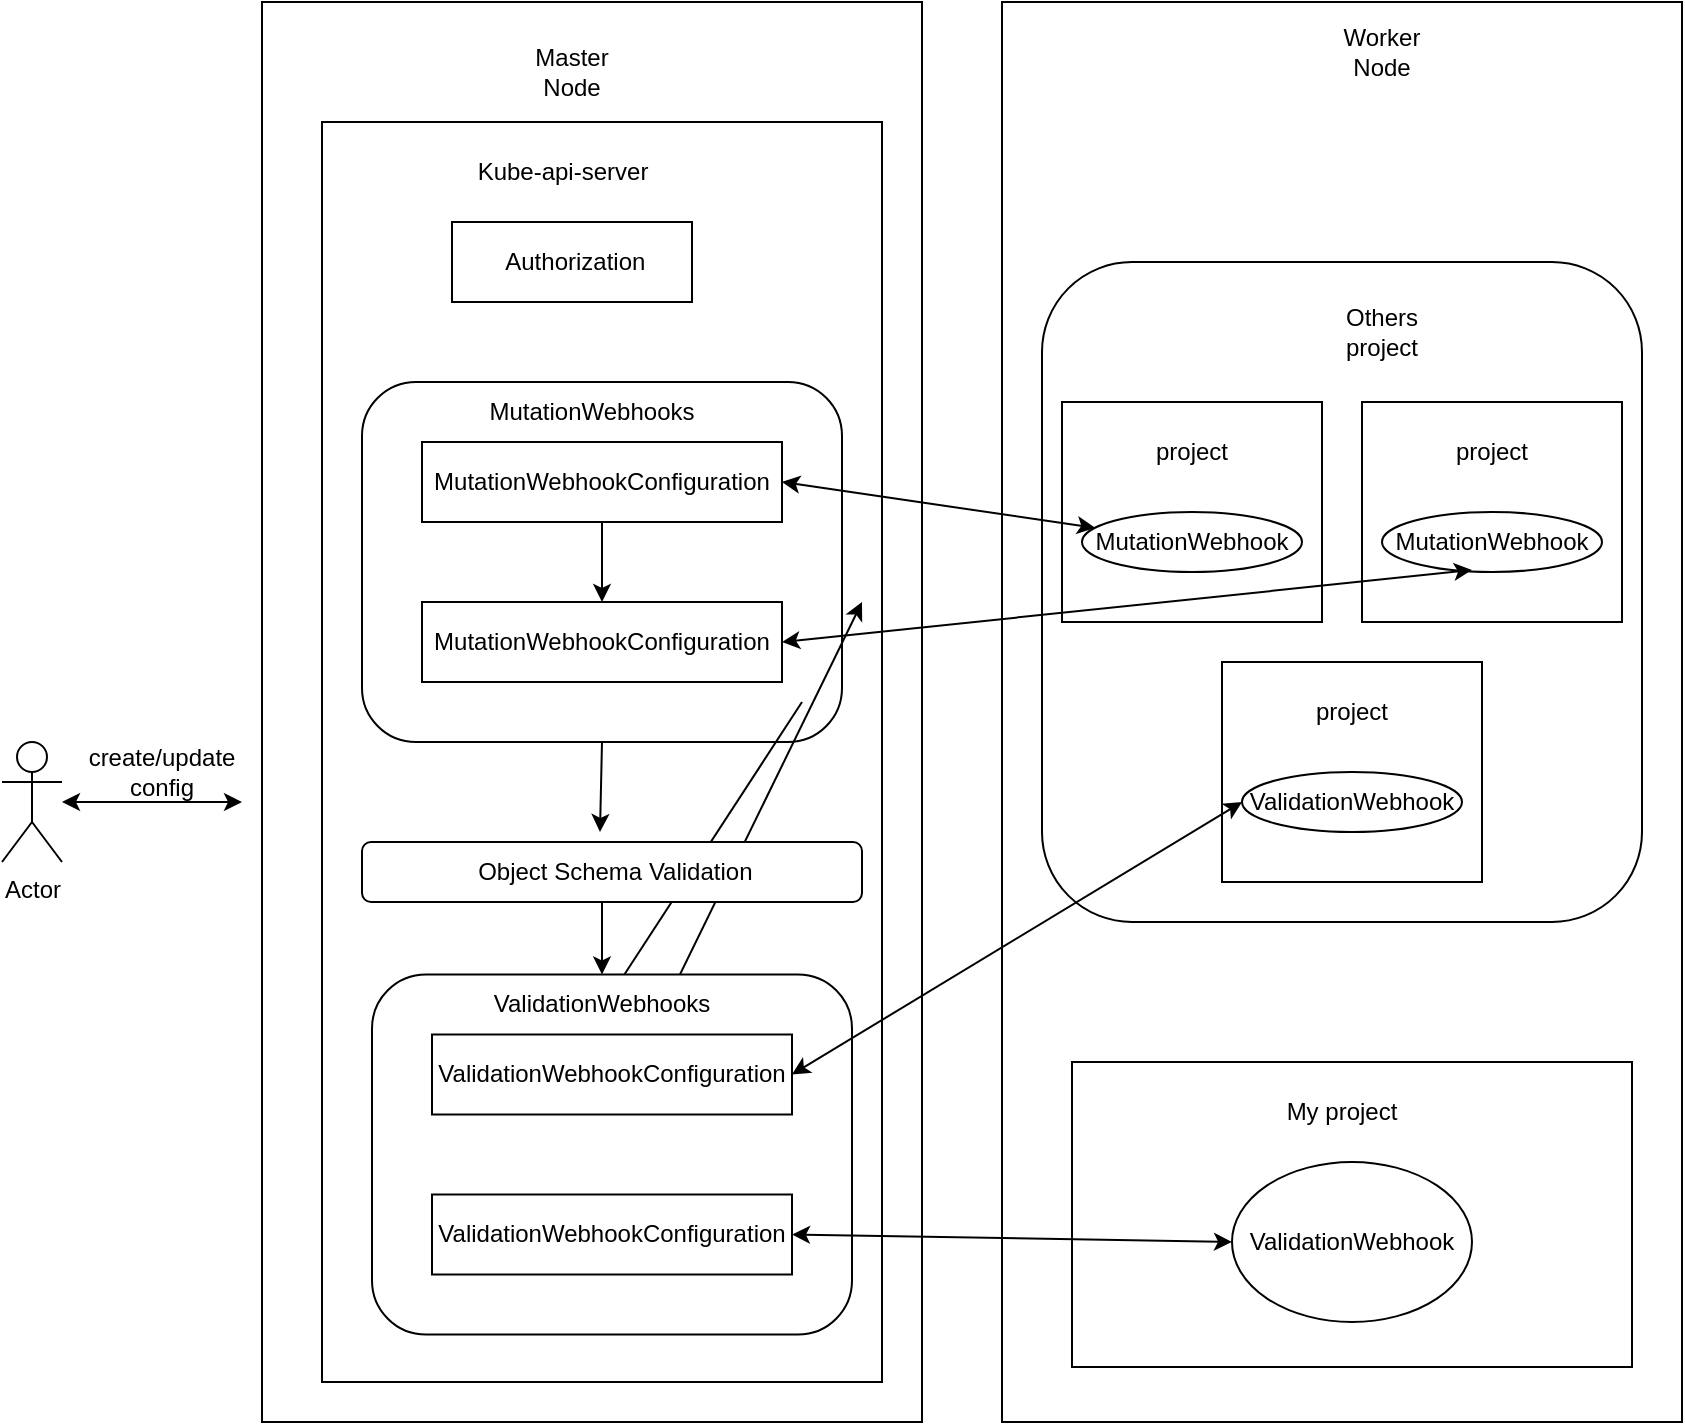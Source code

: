<mxfile version="16.2.7" type="github">
  <diagram id="EunWgc3X77qjf-EnTzmF" name="Page-1">
    <mxGraphModel dx="2062" dy="1140" grid="1" gridSize="10" guides="1" tooltips="1" connect="1" arrows="1" fold="1" page="1" pageScale="1" pageWidth="850" pageHeight="1100" math="0" shadow="0">
      <root>
        <mxCell id="0" />
        <mxCell id="1" parent="0" />
        <mxCell id="7jLLd1O8o6JKgsZzDNKZ-1" value="Actor" style="shape=umlActor;verticalLabelPosition=bottom;verticalAlign=top;html=1;outlineConnect=0;" parent="1" vertex="1">
          <mxGeometry y="620" width="30" height="60" as="geometry" />
        </mxCell>
        <mxCell id="7jLLd1O8o6JKgsZzDNKZ-2" value="" style="rounded=0;whiteSpace=wrap;html=1;" parent="1" vertex="1">
          <mxGeometry x="130" y="250" width="330" height="710" as="geometry" />
        </mxCell>
        <mxCell id="7jLLd1O8o6JKgsZzDNKZ-4" value="" style="endArrow=classic;startArrow=classic;html=1;rounded=0;" parent="1" source="7jLLd1O8o6JKgsZzDNKZ-1" edge="1">
          <mxGeometry width="50" height="50" relative="1" as="geometry">
            <mxPoint x="360" y="600" as="sourcePoint" />
            <mxPoint x="120" y="650" as="targetPoint" />
          </mxGeometry>
        </mxCell>
        <mxCell id="7jLLd1O8o6JKgsZzDNKZ-5" value="" style="rounded=0;whiteSpace=wrap;html=1;" parent="1" vertex="1">
          <mxGeometry x="160" y="310" width="280" height="630" as="geometry" />
        </mxCell>
        <mxCell id="7jLLd1O8o6JKgsZzDNKZ-6" value="Master Node" style="text;html=1;strokeColor=none;fillColor=none;align=center;verticalAlign=middle;whiteSpace=wrap;rounded=0;" parent="1" vertex="1">
          <mxGeometry x="255" y="270" width="60" height="30" as="geometry" />
        </mxCell>
        <mxCell id="7jLLd1O8o6JKgsZzDNKZ-7" value="Kube-api-server" style="text;html=1;strokeColor=none;fillColor=none;align=center;verticalAlign=middle;whiteSpace=wrap;rounded=0;" parent="1" vertex="1">
          <mxGeometry x="232.5" y="320" width="95" height="30" as="geometry" />
        </mxCell>
        <mxCell id="7jLLd1O8o6JKgsZzDNKZ-8" value="&amp;nbsp;Authorization" style="rounded=0;whiteSpace=wrap;html=1;" parent="1" vertex="1">
          <mxGeometry x="225" y="360" width="120" height="40" as="geometry" />
        </mxCell>
        <mxCell id="7jLLd1O8o6JKgsZzDNKZ-9" value="" style="rounded=0;whiteSpace=wrap;html=1;" parent="1" vertex="1">
          <mxGeometry x="500" y="250" width="340" height="710" as="geometry" />
        </mxCell>
        <mxCell id="7jLLd1O8o6JKgsZzDNKZ-10" value="Worker Node" style="text;html=1;strokeColor=none;fillColor=none;align=center;verticalAlign=middle;whiteSpace=wrap;rounded=0;" parent="1" vertex="1">
          <mxGeometry x="660" y="260" width="60" height="30" as="geometry" />
        </mxCell>
        <mxCell id="7jLLd1O8o6JKgsZzDNKZ-12" value="" style="rounded=1;whiteSpace=wrap;html=1;" parent="1" vertex="1">
          <mxGeometry x="180" y="440" width="240" height="180" as="geometry" />
        </mxCell>
        <mxCell id="7jLLd1O8o6JKgsZzDNKZ-13" value="MutationWebhookConfiguration" style="rounded=0;whiteSpace=wrap;html=1;" parent="1" vertex="1">
          <mxGeometry x="210" y="470" width="180" height="40" as="geometry" />
        </mxCell>
        <mxCell id="7jLLd1O8o6JKgsZzDNKZ-14" value="MutationWebhooks" style="text;html=1;strokeColor=none;fillColor=none;align=center;verticalAlign=middle;whiteSpace=wrap;rounded=0;" parent="1" vertex="1">
          <mxGeometry x="265" y="440" width="60" height="30" as="geometry" />
        </mxCell>
        <mxCell id="7jLLd1O8o6JKgsZzDNKZ-15" value="MutationWebhookConfiguration" style="rounded=0;whiteSpace=wrap;html=1;" parent="1" vertex="1">
          <mxGeometry x="210" y="550" width="180" height="40" as="geometry" />
        </mxCell>
        <mxCell id="7jLLd1O8o6JKgsZzDNKZ-16" value="" style="endArrow=classic;html=1;rounded=0;exitX=0.5;exitY=1;exitDx=0;exitDy=0;entryX=0.5;entryY=0;entryDx=0;entryDy=0;" parent="1" source="7jLLd1O8o6JKgsZzDNKZ-13" target="7jLLd1O8o6JKgsZzDNKZ-15" edge="1">
          <mxGeometry width="50" height="50" relative="1" as="geometry">
            <mxPoint x="360" y="600" as="sourcePoint" />
            <mxPoint x="410" y="550" as="targetPoint" />
          </mxGeometry>
        </mxCell>
        <mxCell id="7jLLd1O8o6JKgsZzDNKZ-25" value="" style="rounded=1;whiteSpace=wrap;html=1;" parent="1" vertex="1">
          <mxGeometry x="520" y="380" width="300" height="330" as="geometry" />
        </mxCell>
        <mxCell id="7jLLd1O8o6JKgsZzDNKZ-26" value="Others project" style="text;html=1;strokeColor=none;fillColor=none;align=center;verticalAlign=middle;whiteSpace=wrap;rounded=0;" parent="1" vertex="1">
          <mxGeometry x="660" y="400" width="60" height="30" as="geometry" />
        </mxCell>
        <mxCell id="7jLLd1O8o6JKgsZzDNKZ-28" value="" style="rounded=0;whiteSpace=wrap;html=1;" parent="1" vertex="1">
          <mxGeometry x="530" y="450" width="130" height="110" as="geometry" />
        </mxCell>
        <mxCell id="7jLLd1O8o6JKgsZzDNKZ-30" value="MutationWebhook" style="ellipse;whiteSpace=wrap;html=1;" parent="1" vertex="1">
          <mxGeometry x="540" y="505" width="110" height="30" as="geometry" />
        </mxCell>
        <mxCell id="7jLLd1O8o6JKgsZzDNKZ-31" value="project" style="text;html=1;strokeColor=none;fillColor=none;align=center;verticalAlign=middle;whiteSpace=wrap;rounded=0;" parent="1" vertex="1">
          <mxGeometry x="565" y="460" width="60" height="30" as="geometry" />
        </mxCell>
        <mxCell id="7jLLd1O8o6JKgsZzDNKZ-32" value="" style="rounded=0;whiteSpace=wrap;html=1;" parent="1" vertex="1">
          <mxGeometry x="680" y="450" width="130" height="110" as="geometry" />
        </mxCell>
        <mxCell id="7jLLd1O8o6JKgsZzDNKZ-33" value="MutationWebhook" style="ellipse;whiteSpace=wrap;html=1;" parent="1" vertex="1">
          <mxGeometry x="690" y="505" width="110" height="30" as="geometry" />
        </mxCell>
        <mxCell id="7jLLd1O8o6JKgsZzDNKZ-34" value="project" style="text;html=1;strokeColor=none;fillColor=none;align=center;verticalAlign=middle;whiteSpace=wrap;rounded=0;" parent="1" vertex="1">
          <mxGeometry x="715" y="460" width="60" height="30" as="geometry" />
        </mxCell>
        <mxCell id="7jLLd1O8o6JKgsZzDNKZ-35" value="" style="endArrow=classic;startArrow=classic;html=1;rounded=0;exitX=1;exitY=0.5;exitDx=0;exitDy=0;" parent="1" source="7jLLd1O8o6JKgsZzDNKZ-13" target="7jLLd1O8o6JKgsZzDNKZ-30" edge="1">
          <mxGeometry width="50" height="50" relative="1" as="geometry">
            <mxPoint x="400" y="600" as="sourcePoint" />
            <mxPoint x="450" y="550" as="targetPoint" />
          </mxGeometry>
        </mxCell>
        <mxCell id="7jLLd1O8o6JKgsZzDNKZ-36" value="" style="endArrow=classic;startArrow=classic;html=1;rounded=0;exitX=1;exitY=0.5;exitDx=0;exitDy=0;entryX=0.409;entryY=0.967;entryDx=0;entryDy=0;entryPerimeter=0;" parent="1" source="7jLLd1O8o6JKgsZzDNKZ-15" target="7jLLd1O8o6JKgsZzDNKZ-33" edge="1">
          <mxGeometry width="50" height="50" relative="1" as="geometry">
            <mxPoint x="400" y="600" as="sourcePoint" />
            <mxPoint x="450" y="550" as="targetPoint" />
          </mxGeometry>
        </mxCell>
        <mxCell id="7jLLd1O8o6JKgsZzDNKZ-37" value="" style="rounded=0;whiteSpace=wrap;html=1;" parent="1" vertex="1">
          <mxGeometry x="535" y="780" width="280" height="152.5" as="geometry" />
        </mxCell>
        <mxCell id="7jLLd1O8o6JKgsZzDNKZ-38" value="My project" style="text;html=1;strokeColor=none;fillColor=none;align=center;verticalAlign=middle;whiteSpace=wrap;rounded=0;" parent="1" vertex="1">
          <mxGeometry x="640" y="790" width="60" height="30" as="geometry" />
        </mxCell>
        <mxCell id="7jLLd1O8o6JKgsZzDNKZ-39" value="ValidationWebhook" style="ellipse;whiteSpace=wrap;html=1;" parent="1" vertex="1">
          <mxGeometry x="615" y="830" width="120" height="80" as="geometry" />
        </mxCell>
        <mxCell id="7jLLd1O8o6JKgsZzDNKZ-40" value="" style="rounded=0;whiteSpace=wrap;html=1;" parent="1" vertex="1">
          <mxGeometry x="610" y="580" width="130" height="110" as="geometry" />
        </mxCell>
        <mxCell id="7jLLd1O8o6JKgsZzDNKZ-41" value="ValidationWebhook" style="ellipse;whiteSpace=wrap;html=1;" parent="1" vertex="1">
          <mxGeometry x="620" y="635" width="110" height="30" as="geometry" />
        </mxCell>
        <mxCell id="7jLLd1O8o6JKgsZzDNKZ-42" value="project" style="text;html=1;strokeColor=none;fillColor=none;align=center;verticalAlign=middle;whiteSpace=wrap;rounded=0;" parent="1" vertex="1">
          <mxGeometry x="645" y="590" width="60" height="30" as="geometry" />
        </mxCell>
        <mxCell id="7jLLd1O8o6JKgsZzDNKZ-43" value="" style="endArrow=classic;html=1;rounded=0;exitX=0.5;exitY=1;exitDx=0;exitDy=0;entryX=0.5;entryY=0;entryDx=0;entryDy=0;" parent="1" target="7jLLd1O8o6JKgsZzDNKZ-23" edge="1">
          <mxGeometry width="50" height="50" relative="1" as="geometry">
            <mxPoint x="295" y="826.25" as="sourcePoint" />
            <mxPoint x="430" y="550" as="targetPoint" />
          </mxGeometry>
        </mxCell>
        <mxCell id="7jLLd1O8o6JKgsZzDNKZ-46" value="&lt;div&gt;create/update&lt;/div&gt;&lt;div&gt;config&lt;br&gt; &lt;/div&gt;" style="text;html=1;strokeColor=none;fillColor=none;align=center;verticalAlign=middle;whiteSpace=wrap;rounded=0;" parent="1" vertex="1">
          <mxGeometry x="50" y="620" width="60" height="30" as="geometry" />
        </mxCell>
        <mxCell id="Mrk3NCABHuxSZlSvWNIM-3" value="" style="endArrow=classic;html=1;rounded=0;exitX=0.452;exitY=0.967;exitDx=0;exitDy=0;exitPerimeter=0;entryX=0.65;entryY=-0.042;entryDx=0;entryDy=0;entryPerimeter=0;" edge="1" parent="1" source="Mrk3NCABHuxSZlSvWNIM-1">
          <mxGeometry width="50" height="50" relative="1" as="geometry">
            <mxPoint x="400" y="600" as="sourcePoint" />
            <mxPoint x="299" y="754.99" as="targetPoint" />
          </mxGeometry>
        </mxCell>
        <mxCell id="Mrk3NCABHuxSZlSvWNIM-9" value="" style="rounded=1;whiteSpace=wrap;html=1;" vertex="1" parent="1">
          <mxGeometry x="185" y="736.25" width="240" height="180" as="geometry" />
        </mxCell>
        <mxCell id="Mrk3NCABHuxSZlSvWNIM-10" value="ValidationWebhookConfiguration" style="rounded=0;whiteSpace=wrap;html=1;" vertex="1" parent="1">
          <mxGeometry x="215" y="766.25" width="180" height="40" as="geometry" />
        </mxCell>
        <mxCell id="Mrk3NCABHuxSZlSvWNIM-11" value="ValidationWebhooks" style="text;html=1;strokeColor=none;fillColor=none;align=center;verticalAlign=middle;whiteSpace=wrap;rounded=0;" vertex="1" parent="1">
          <mxGeometry x="270" y="736.25" width="60" height="30" as="geometry" />
        </mxCell>
        <mxCell id="Mrk3NCABHuxSZlSvWNIM-12" value="ValidationWebhookConfiguration" style="rounded=0;whiteSpace=wrap;html=1;" vertex="1" parent="1">
          <mxGeometry x="215" y="846.25" width="180" height="40" as="geometry" />
        </mxCell>
        <mxCell id="Mrk3NCABHuxSZlSvWNIM-13" value="&amp;nbsp;Object Schema Validation" style="rounded=1;whiteSpace=wrap;html=1;" vertex="1" parent="1">
          <mxGeometry x="180" y="670" width="250" height="30" as="geometry" />
        </mxCell>
        <mxCell id="Mrk3NCABHuxSZlSvWNIM-14" value="" style="endArrow=classic;startArrow=classic;html=1;rounded=0;exitX=1;exitY=0.5;exitDx=0;exitDy=0;entryX=0;entryY=0.5;entryDx=0;entryDy=0;" edge="1" parent="1" source="Mrk3NCABHuxSZlSvWNIM-10">
          <mxGeometry width="50" height="50" relative="1" as="geometry">
            <mxPoint x="385" y="806.25" as="sourcePoint" />
            <mxPoint x="620" y="650" as="targetPoint" />
          </mxGeometry>
        </mxCell>
        <mxCell id="Mrk3NCABHuxSZlSvWNIM-15" value="" style="endArrow=classic;startArrow=classic;html=1;rounded=0;exitX=1;exitY=0.5;exitDx=0;exitDy=0;entryX=0;entryY=0.5;entryDx=0;entryDy=0;" edge="1" parent="1" source="Mrk3NCABHuxSZlSvWNIM-12">
          <mxGeometry width="50" height="50" relative="1" as="geometry">
            <mxPoint x="385" y="886.25" as="sourcePoint" />
            <mxPoint x="615" y="870" as="targetPoint" />
          </mxGeometry>
        </mxCell>
        <mxCell id="Mrk3NCABHuxSZlSvWNIM-16" value="" style="endArrow=classic;html=1;rounded=0;exitX=0.5;exitY=1;exitDx=0;exitDy=0;entryX=0.476;entryY=-0.167;entryDx=0;entryDy=0;entryPerimeter=0;" edge="1" parent="1" source="7jLLd1O8o6JKgsZzDNKZ-12" target="Mrk3NCABHuxSZlSvWNIM-13">
          <mxGeometry width="50" height="50" relative="1" as="geometry">
            <mxPoint x="400" y="600" as="sourcePoint" />
            <mxPoint x="450" y="550" as="targetPoint" />
          </mxGeometry>
        </mxCell>
        <mxCell id="Mrk3NCABHuxSZlSvWNIM-17" value="" style="endArrow=classic;html=1;rounded=0;entryX=0.5;entryY=0;entryDx=0;entryDy=0;" edge="1" parent="1" target="Mrk3NCABHuxSZlSvWNIM-11">
          <mxGeometry width="50" height="50" relative="1" as="geometry">
            <mxPoint x="300" y="700" as="sourcePoint" />
            <mxPoint x="450" y="550" as="targetPoint" />
          </mxGeometry>
        </mxCell>
      </root>
    </mxGraphModel>
  </diagram>
</mxfile>
